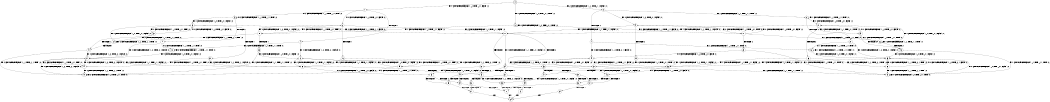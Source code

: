 digraph BCG {
size = "7, 10.5";
center = TRUE;
node [shape = circle];
0 [peripheries = 2];
0 -> 1 [label = "EX !1 !ATOMIC_EXCH_BRANCH (1, +1, TRUE, +1, 1, FALSE) !:0:"];
0 -> 2 [label = "EX !2 !ATOMIC_EXCH_BRANCH (1, +1, TRUE, +1, 1, FALSE) !:0:"];
0 -> 3 [label = "EX !0 !ATOMIC_EXCH_BRANCH (1, +0, TRUE, +0, 1, TRUE) !:0:"];
1 -> 4 [label = "TERMINATE !1"];
1 -> 5 [label = "EX !2 !ATOMIC_EXCH_BRANCH (1, +1, TRUE, +1, 1, TRUE) !:0:"];
1 -> 6 [label = "EX !0 !ATOMIC_EXCH_BRANCH (1, +0, TRUE, +0, 1, FALSE) !:0:"];
2 -> 7 [label = "TERMINATE !2"];
2 -> 8 [label = "EX !1 !ATOMIC_EXCH_BRANCH (1, +1, TRUE, +1, 1, TRUE) !:0:"];
2 -> 9 [label = "EX !0 !ATOMIC_EXCH_BRANCH (1, +0, TRUE, +0, 1, FALSE) !:0:"];
3 -> 10 [label = "EX !1 !ATOMIC_EXCH_BRANCH (1, +1, TRUE, +1, 1, FALSE) !:0:"];
3 -> 11 [label = "EX !2 !ATOMIC_EXCH_BRANCH (1, +1, TRUE, +1, 1, FALSE) !:0:"];
3 -> 3 [label = "EX !0 !ATOMIC_EXCH_BRANCH (1, +0, TRUE, +0, 1, TRUE) !:0:"];
4 -> 12 [label = "EX !2 !ATOMIC_EXCH_BRANCH (1, +1, TRUE, +1, 1, TRUE) !:0:"];
4 -> 13 [label = "EX !0 !ATOMIC_EXCH_BRANCH (1, +0, TRUE, +0, 1, FALSE) !:0:"];
5 -> 14 [label = "TERMINATE !1"];
5 -> 15 [label = "EX !0 !ATOMIC_EXCH_BRANCH (1, +0, TRUE, +0, 1, FALSE) !:0:"];
5 -> 5 [label = "EX !2 !ATOMIC_EXCH_BRANCH (1, +1, TRUE, +1, 1, TRUE) !:0:"];
6 -> 16 [label = "TERMINATE !1"];
6 -> 17 [label = "EX !2 !ATOMIC_EXCH_BRANCH (1, +1, TRUE, +1, 1, FALSE) !:0:"];
6 -> 10 [label = "EX !0 !ATOMIC_EXCH_BRANCH (1, +1, TRUE, +0, 1, TRUE) !:0:"];
7 -> 18 [label = "EX !1 !ATOMIC_EXCH_BRANCH (1, +1, TRUE, +1, 1, TRUE) !:0:"];
7 -> 19 [label = "EX !0 !ATOMIC_EXCH_BRANCH (1, +0, TRUE, +0, 1, FALSE) !:0:"];
8 -> 20 [label = "TERMINATE !2"];
8 -> 21 [label = "EX !0 !ATOMIC_EXCH_BRANCH (1, +0, TRUE, +0, 1, FALSE) !:0:"];
8 -> 8 [label = "EX !1 !ATOMIC_EXCH_BRANCH (1, +1, TRUE, +1, 1, TRUE) !:0:"];
9 -> 22 [label = "TERMINATE !2"];
9 -> 17 [label = "EX !1 !ATOMIC_EXCH_BRANCH (1, +1, TRUE, +1, 1, FALSE) !:0:"];
9 -> 11 [label = "EX !0 !ATOMIC_EXCH_BRANCH (1, +1, TRUE, +0, 1, TRUE) !:0:"];
10 -> 23 [label = "TERMINATE !1"];
10 -> 24 [label = "EX !2 !ATOMIC_EXCH_BRANCH (1, +1, TRUE, +1, 1, TRUE) !:0:"];
10 -> 6 [label = "EX !0 !ATOMIC_EXCH_BRANCH (1, +0, TRUE, +0, 1, FALSE) !:0:"];
11 -> 25 [label = "TERMINATE !2"];
11 -> 26 [label = "EX !1 !ATOMIC_EXCH_BRANCH (1, +1, TRUE, +1, 1, TRUE) !:0:"];
11 -> 9 [label = "EX !0 !ATOMIC_EXCH_BRANCH (1, +0, TRUE, +0, 1, FALSE) !:0:"];
12 -> 27 [label = "EX !0 !ATOMIC_EXCH_BRANCH (1, +0, TRUE, +0, 1, FALSE) !:0:"];
12 -> 12 [label = "EX !2 !ATOMIC_EXCH_BRANCH (1, +1, TRUE, +1, 1, TRUE) !:0:"];
13 -> 28 [label = "EX !2 !ATOMIC_EXCH_BRANCH (1, +1, TRUE, +1, 1, FALSE) !:0:"];
13 -> 29 [label = "EX !0 !ATOMIC_EXCH_BRANCH (1, +1, TRUE, +0, 1, TRUE) !:0:"];
14 -> 27 [label = "EX !0 !ATOMIC_EXCH_BRANCH (1, +0, TRUE, +0, 1, FALSE) !:0:"];
14 -> 12 [label = "EX !2 !ATOMIC_EXCH_BRANCH (1, +1, TRUE, +1, 1, TRUE) !:0:"];
15 -> 30 [label = "TERMINATE !1"];
15 -> 17 [label = "EX !2 !ATOMIC_EXCH_BRANCH (1, +1, TRUE, +1, 1, FALSE) !:0:"];
15 -> 31 [label = "EX !0 !ATOMIC_EXCH_BRANCH (1, +1, TRUE, +0, 1, TRUE) !:0:"];
16 -> 28 [label = "EX !2 !ATOMIC_EXCH_BRANCH (1, +1, TRUE, +1, 1, FALSE) !:0:"];
16 -> 29 [label = "EX !0 !ATOMIC_EXCH_BRANCH (1, +1, TRUE, +0, 1, TRUE) !:0:"];
17 -> 32 [label = "TERMINATE !1"];
17 -> 33 [label = "TERMINATE !2"];
17 -> 34 [label = "EX !0 !ATOMIC_EXCH_BRANCH (1, +1, TRUE, +0, 1, FALSE) !:0:"];
18 -> 35 [label = "EX !0 !ATOMIC_EXCH_BRANCH (1, +0, TRUE, +0, 1, FALSE) !:0:"];
18 -> 18 [label = "EX !1 !ATOMIC_EXCH_BRANCH (1, +1, TRUE, +1, 1, TRUE) !:0:"];
19 -> 36 [label = "EX !1 !ATOMIC_EXCH_BRANCH (1, +1, TRUE, +1, 1, FALSE) !:0:"];
19 -> 37 [label = "EX !0 !ATOMIC_EXCH_BRANCH (1, +1, TRUE, +0, 1, TRUE) !:0:"];
20 -> 35 [label = "EX !0 !ATOMIC_EXCH_BRANCH (1, +0, TRUE, +0, 1, FALSE) !:0:"];
20 -> 18 [label = "EX !1 !ATOMIC_EXCH_BRANCH (1, +1, TRUE, +1, 1, TRUE) !:0:"];
21 -> 38 [label = "TERMINATE !2"];
21 -> 17 [label = "EX !1 !ATOMIC_EXCH_BRANCH (1, +1, TRUE, +1, 1, FALSE) !:0:"];
21 -> 39 [label = "EX !0 !ATOMIC_EXCH_BRANCH (1, +1, TRUE, +0, 1, TRUE) !:0:"];
22 -> 36 [label = "EX !1 !ATOMIC_EXCH_BRANCH (1, +1, TRUE, +1, 1, FALSE) !:0:"];
22 -> 37 [label = "EX !0 !ATOMIC_EXCH_BRANCH (1, +1, TRUE, +0, 1, TRUE) !:0:"];
23 -> 40 [label = "EX !2 !ATOMIC_EXCH_BRANCH (1, +1, TRUE, +1, 1, TRUE) !:0:"];
23 -> 13 [label = "EX !0 !ATOMIC_EXCH_BRANCH (1, +0, TRUE, +0, 1, FALSE) !:0:"];
24 -> 41 [label = "TERMINATE !1"];
24 -> 24 [label = "EX !2 !ATOMIC_EXCH_BRANCH (1, +1, TRUE, +1, 1, TRUE) !:0:"];
24 -> 15 [label = "EX !0 !ATOMIC_EXCH_BRANCH (1, +0, TRUE, +0, 1, FALSE) !:0:"];
25 -> 42 [label = "EX !1 !ATOMIC_EXCH_BRANCH (1, +1, TRUE, +1, 1, TRUE) !:0:"];
25 -> 19 [label = "EX !0 !ATOMIC_EXCH_BRANCH (1, +0, TRUE, +0, 1, FALSE) !:0:"];
26 -> 43 [label = "TERMINATE !2"];
26 -> 26 [label = "EX !1 !ATOMIC_EXCH_BRANCH (1, +1, TRUE, +1, 1, TRUE) !:0:"];
26 -> 21 [label = "EX !0 !ATOMIC_EXCH_BRANCH (1, +0, TRUE, +0, 1, FALSE) !:0:"];
27 -> 28 [label = "EX !2 !ATOMIC_EXCH_BRANCH (1, +1, TRUE, +1, 1, FALSE) !:0:"];
27 -> 44 [label = "EX !0 !ATOMIC_EXCH_BRANCH (1, +1, TRUE, +0, 1, TRUE) !:0:"];
28 -> 45 [label = "TERMINATE !2"];
28 -> 46 [label = "EX !0 !ATOMIC_EXCH_BRANCH (1, +1, TRUE, +0, 1, FALSE) !:0:"];
29 -> 40 [label = "EX !2 !ATOMIC_EXCH_BRANCH (1, +1, TRUE, +1, 1, TRUE) !:0:"];
29 -> 13 [label = "EX !0 !ATOMIC_EXCH_BRANCH (1, +0, TRUE, +0, 1, FALSE) !:0:"];
30 -> 28 [label = "EX !2 !ATOMIC_EXCH_BRANCH (1, +1, TRUE, +1, 1, FALSE) !:0:"];
30 -> 44 [label = "EX !0 !ATOMIC_EXCH_BRANCH (1, +1, TRUE, +0, 1, TRUE) !:0:"];
31 -> 41 [label = "TERMINATE !1"];
31 -> 24 [label = "EX !2 !ATOMIC_EXCH_BRANCH (1, +1, TRUE, +1, 1, TRUE) !:0:"];
31 -> 15 [label = "EX !0 !ATOMIC_EXCH_BRANCH (1, +0, TRUE, +0, 1, FALSE) !:0:"];
32 -> 45 [label = "TERMINATE !2"];
32 -> 46 [label = "EX !0 !ATOMIC_EXCH_BRANCH (1, +1, TRUE, +0, 1, FALSE) !:0:"];
33 -> 47 [label = "TERMINATE !1"];
33 -> 48 [label = "EX !0 !ATOMIC_EXCH_BRANCH (1, +1, TRUE, +0, 1, FALSE) !:0:"];
34 -> 49 [label = "TERMINATE !1"];
34 -> 50 [label = "TERMINATE !2"];
34 -> 51 [label = "TERMINATE !0"];
35 -> 36 [label = "EX !1 !ATOMIC_EXCH_BRANCH (1, +1, TRUE, +1, 1, FALSE) !:0:"];
35 -> 52 [label = "EX !0 !ATOMIC_EXCH_BRANCH (1, +1, TRUE, +0, 1, TRUE) !:0:"];
36 -> 47 [label = "TERMINATE !1"];
36 -> 48 [label = "EX !0 !ATOMIC_EXCH_BRANCH (1, +1, TRUE, +0, 1, FALSE) !:0:"];
37 -> 42 [label = "EX !1 !ATOMIC_EXCH_BRANCH (1, +1, TRUE, +1, 1, TRUE) !:0:"];
37 -> 19 [label = "EX !0 !ATOMIC_EXCH_BRANCH (1, +0, TRUE, +0, 1, FALSE) !:0:"];
38 -> 36 [label = "EX !1 !ATOMIC_EXCH_BRANCH (1, +1, TRUE, +1, 1, FALSE) !:0:"];
38 -> 52 [label = "EX !0 !ATOMIC_EXCH_BRANCH (1, +1, TRUE, +0, 1, TRUE) !:0:"];
39 -> 43 [label = "TERMINATE !2"];
39 -> 26 [label = "EX !1 !ATOMIC_EXCH_BRANCH (1, +1, TRUE, +1, 1, TRUE) !:0:"];
39 -> 21 [label = "EX !0 !ATOMIC_EXCH_BRANCH (1, +0, TRUE, +0, 1, FALSE) !:0:"];
40 -> 40 [label = "EX !2 !ATOMIC_EXCH_BRANCH (1, +1, TRUE, +1, 1, TRUE) !:0:"];
40 -> 27 [label = "EX !0 !ATOMIC_EXCH_BRANCH (1, +0, TRUE, +0, 1, FALSE) !:0:"];
41 -> 40 [label = "EX !2 !ATOMIC_EXCH_BRANCH (1, +1, TRUE, +1, 1, TRUE) !:0:"];
41 -> 27 [label = "EX !0 !ATOMIC_EXCH_BRANCH (1, +0, TRUE, +0, 1, FALSE) !:0:"];
42 -> 42 [label = "EX !1 !ATOMIC_EXCH_BRANCH (1, +1, TRUE, +1, 1, TRUE) !:0:"];
42 -> 35 [label = "EX !0 !ATOMIC_EXCH_BRANCH (1, +0, TRUE, +0, 1, FALSE) !:0:"];
43 -> 42 [label = "EX !1 !ATOMIC_EXCH_BRANCH (1, +1, TRUE, +1, 1, TRUE) !:0:"];
43 -> 35 [label = "EX !0 !ATOMIC_EXCH_BRANCH (1, +0, TRUE, +0, 1, FALSE) !:0:"];
44 -> 40 [label = "EX !2 !ATOMIC_EXCH_BRANCH (1, +1, TRUE, +1, 1, TRUE) !:0:"];
44 -> 27 [label = "EX !0 !ATOMIC_EXCH_BRANCH (1, +0, TRUE, +0, 1, FALSE) !:0:"];
45 -> 53 [label = "EX !0 !ATOMIC_EXCH_BRANCH (1, +1, TRUE, +0, 1, FALSE) !:0:"];
46 -> 54 [label = "TERMINATE !2"];
46 -> 55 [label = "TERMINATE !0"];
47 -> 53 [label = "EX !0 !ATOMIC_EXCH_BRANCH (1, +1, TRUE, +0, 1, FALSE) !:0:"];
48 -> 56 [label = "TERMINATE !1"];
48 -> 57 [label = "TERMINATE !0"];
49 -> 54 [label = "TERMINATE !2"];
49 -> 55 [label = "TERMINATE !0"];
50 -> 56 [label = "TERMINATE !1"];
50 -> 57 [label = "TERMINATE !0"];
51 -> 58 [label = "TERMINATE !1"];
51 -> 59 [label = "TERMINATE !2"];
52 -> 42 [label = "EX !1 !ATOMIC_EXCH_BRANCH (1, +1, TRUE, +1, 1, TRUE) !:0:"];
52 -> 35 [label = "EX !0 !ATOMIC_EXCH_BRANCH (1, +0, TRUE, +0, 1, FALSE) !:0:"];
53 -> 60 [label = "TERMINATE !0"];
54 -> 60 [label = "TERMINATE !0"];
55 -> 61 [label = "TERMINATE !2"];
56 -> 60 [label = "TERMINATE !0"];
57 -> 62 [label = "TERMINATE !1"];
58 -> 61 [label = "TERMINATE !2"];
59 -> 63 [label = "TERMINATE !1"];
60 -> 64 [label = "exit"];
61 -> 64 [label = "exit"];
62 -> 64 [label = "exit"];
63 -> 64 [label = "exit"];
}
